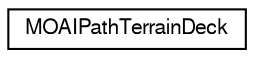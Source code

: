digraph G
{
  edge [fontname="FreeSans",fontsize="10",labelfontname="FreeSans",labelfontsize="10"];
  node [fontname="FreeSans",fontsize="10",shape=record];
  rankdir=LR;
  Node1 [label="MOAIPathTerrainDeck",height=0.2,width=0.4,color="black", fillcolor="white", style="filled",URL="$class_m_o_a_i_path_terrain_deck.html",tooltip="Terrain specifications for use with pathfinding graphs. Contains indexed terrain types for graph node..."];
}
